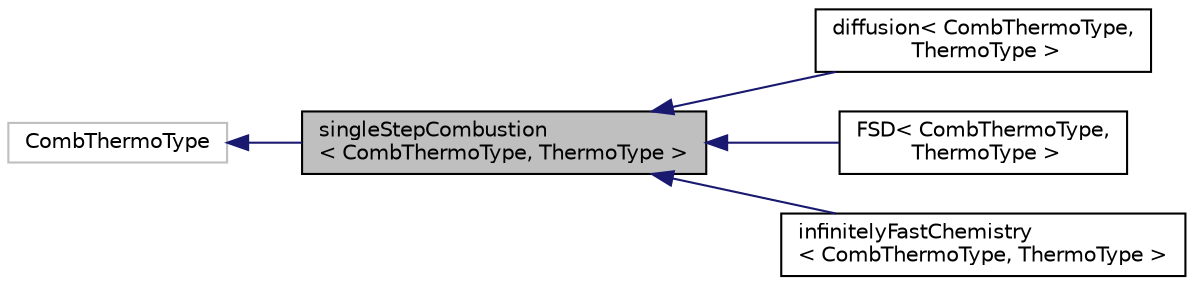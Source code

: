 digraph "singleStepCombustion&lt; CombThermoType, ThermoType &gt;"
{
  bgcolor="transparent";
  edge [fontname="Helvetica",fontsize="10",labelfontname="Helvetica",labelfontsize="10"];
  node [fontname="Helvetica",fontsize="10",shape=record];
  rankdir="LR";
  Node1 [label="singleStepCombustion\l\< CombThermoType, ThermoType \>",height=0.2,width=0.4,color="black", fillcolor="grey75", style="filled", fontcolor="black"];
  Node2 -> Node1 [dir="back",color="midnightblue",fontsize="10",style="solid",fontname="Helvetica"];
  Node2 [label="CombThermoType",height=0.2,width=0.4,color="grey75"];
  Node1 -> Node3 [dir="back",color="midnightblue",fontsize="10",style="solid",fontname="Helvetica"];
  Node3 [label="diffusion\< CombThermoType,\l ThermoType \>",height=0.2,width=0.4,color="black",URL="$a00536.html",tooltip="Simple diffusion-based combustion model based on the principle mixed is burnt. Additional parameter C..."];
  Node1 -> Node4 [dir="back",color="midnightblue",fontsize="10",style="solid",fontname="Helvetica"];
  Node4 [label="FSD\< CombThermoType,\l ThermoType \>",height=0.2,width=0.4,color="black",URL="$a00880.html",tooltip="Flame Surface Dennsity (FDS) combustion model. "];
  Node1 -> Node5 [dir="back",color="midnightblue",fontsize="10",style="solid",fontname="Helvetica"];
  Node5 [label="infinitelyFastChemistry\l\< CombThermoType, ThermoType \>",height=0.2,width=0.4,color="black",URL="$a01112.html",tooltip="Simple infinitely fast chemistry combustion model based on the principle mixed is burnt..."];
}
